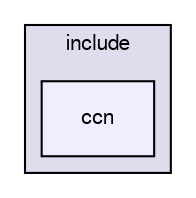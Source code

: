 digraph G {
  bgcolor=transparent;
  compound=true
  node [ fontsize="10", fontname="FreeSans"];
  edge [ labelfontsize="10", labelfontname="FreeSans"];
  subgraph clusterdir_12062ebbab4d605a0f3c00eaabba55a9 {
    graph [ bgcolor="#ddddee", pencolor="black", label="include" fontname="FreeSans", fontsize="10", URL="dir_12062ebbab4d605a0f3c00eaabba55a9.html"]
  dir_d1db099e7ca03d1b7690aea71058ce1b [shape=box, label="ccn", style="filled", fillcolor="#eeeeff", pencolor="black", URL="dir_d1db099e7ca03d1b7690aea71058ce1b.html"];
  }
}

